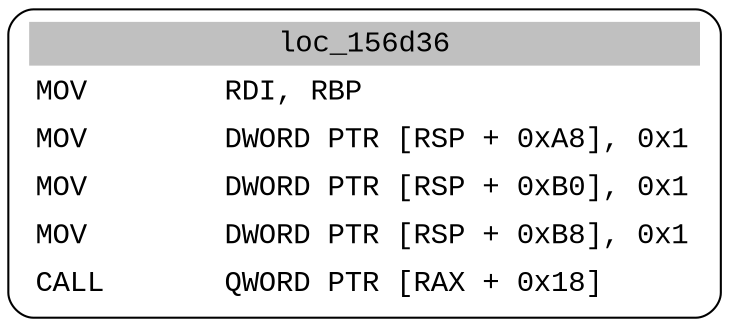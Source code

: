 digraph asm_graph {
1941 [
shape="Mrecord" fontname="Courier New"label =<<table border="0" cellborder="0" cellpadding="3"><tr><td align="center" colspan="2" bgcolor="grey">loc_156d36</td></tr><tr><td align="left">MOV        RDI, RBP</td></tr><tr><td align="left">MOV        DWORD PTR [RSP + 0xA8], 0x1</td></tr><tr><td align="left">MOV        DWORD PTR [RSP + 0xB0], 0x1</td></tr><tr><td align="left">MOV        DWORD PTR [RSP + 0xB8], 0x1</td></tr><tr><td align="left">CALL       QWORD PTR [RAX + 0x18]</td></tr></table>> ];
}